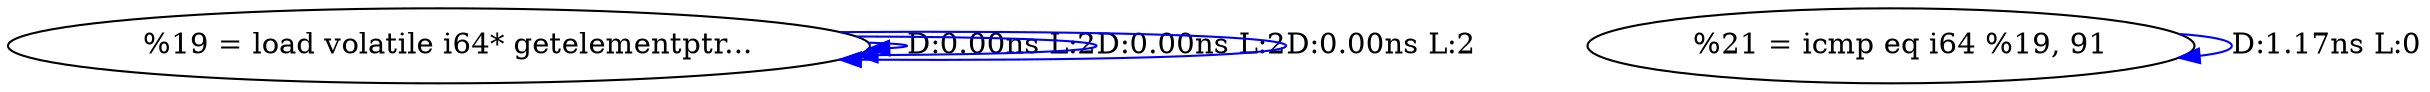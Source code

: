 digraph {
Node0x41ce870[label="  %19 = load volatile i64* getelementptr..."];
Node0x41ce870 -> Node0x41ce870[label="D:0.00ns L:2",color=blue];
Node0x41ce870 -> Node0x41ce870[label="D:0.00ns L:2",color=blue];
Node0x41ce870 -> Node0x41ce870[label="D:0.00ns L:2",color=blue];
Node0x41cea30[label="  %21 = icmp eq i64 %19, 91"];
Node0x41cea30 -> Node0x41cea30[label="D:1.17ns L:0",color=blue];
}
